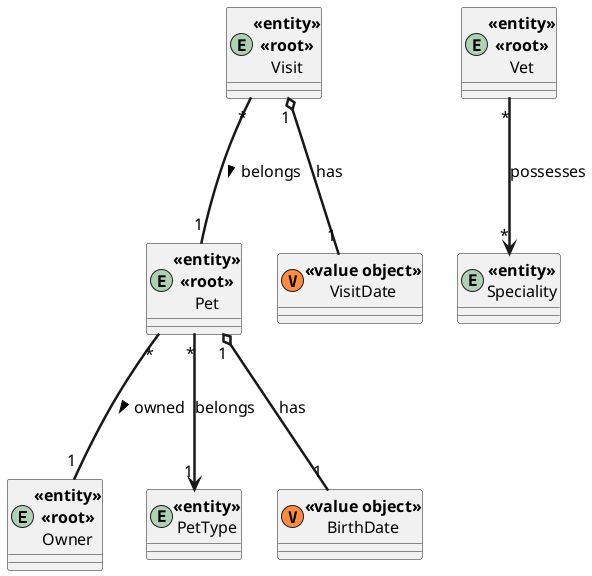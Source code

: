 @startuml DomainModel
skinparam DefaultFontName Arial
skinparam DefaultFontSize 16
skinparam DefaultFontStyle bold
skinparam ArrowThickness 2.5
'!theme toy



entity Owner <<entity>><<root>> {}


entity Pet <<entity>><<root>> {}

entity PetType <<entity>> {}

class BirthDate <<(V,#FF8B40) value object>> {}



entity Vet <<entity>><<root>> {}

entity Speciality <<entity>> {}


entity Visit <<entity>><<root>> {}

class VisitDate <<(V,#FF8B40) value object>> {}


Pet "*" ---> "1" PetType: belongs
Pet "1" o--- "1" BirthDate: has
Visit "1" o--- "1" VisitDate: has
Vet "*" ---> "*" Speciality: possesses
Pet "*" --- "1" Owner: owned >
Visit "*" --- "1" Pet: belongs >

@enduml
